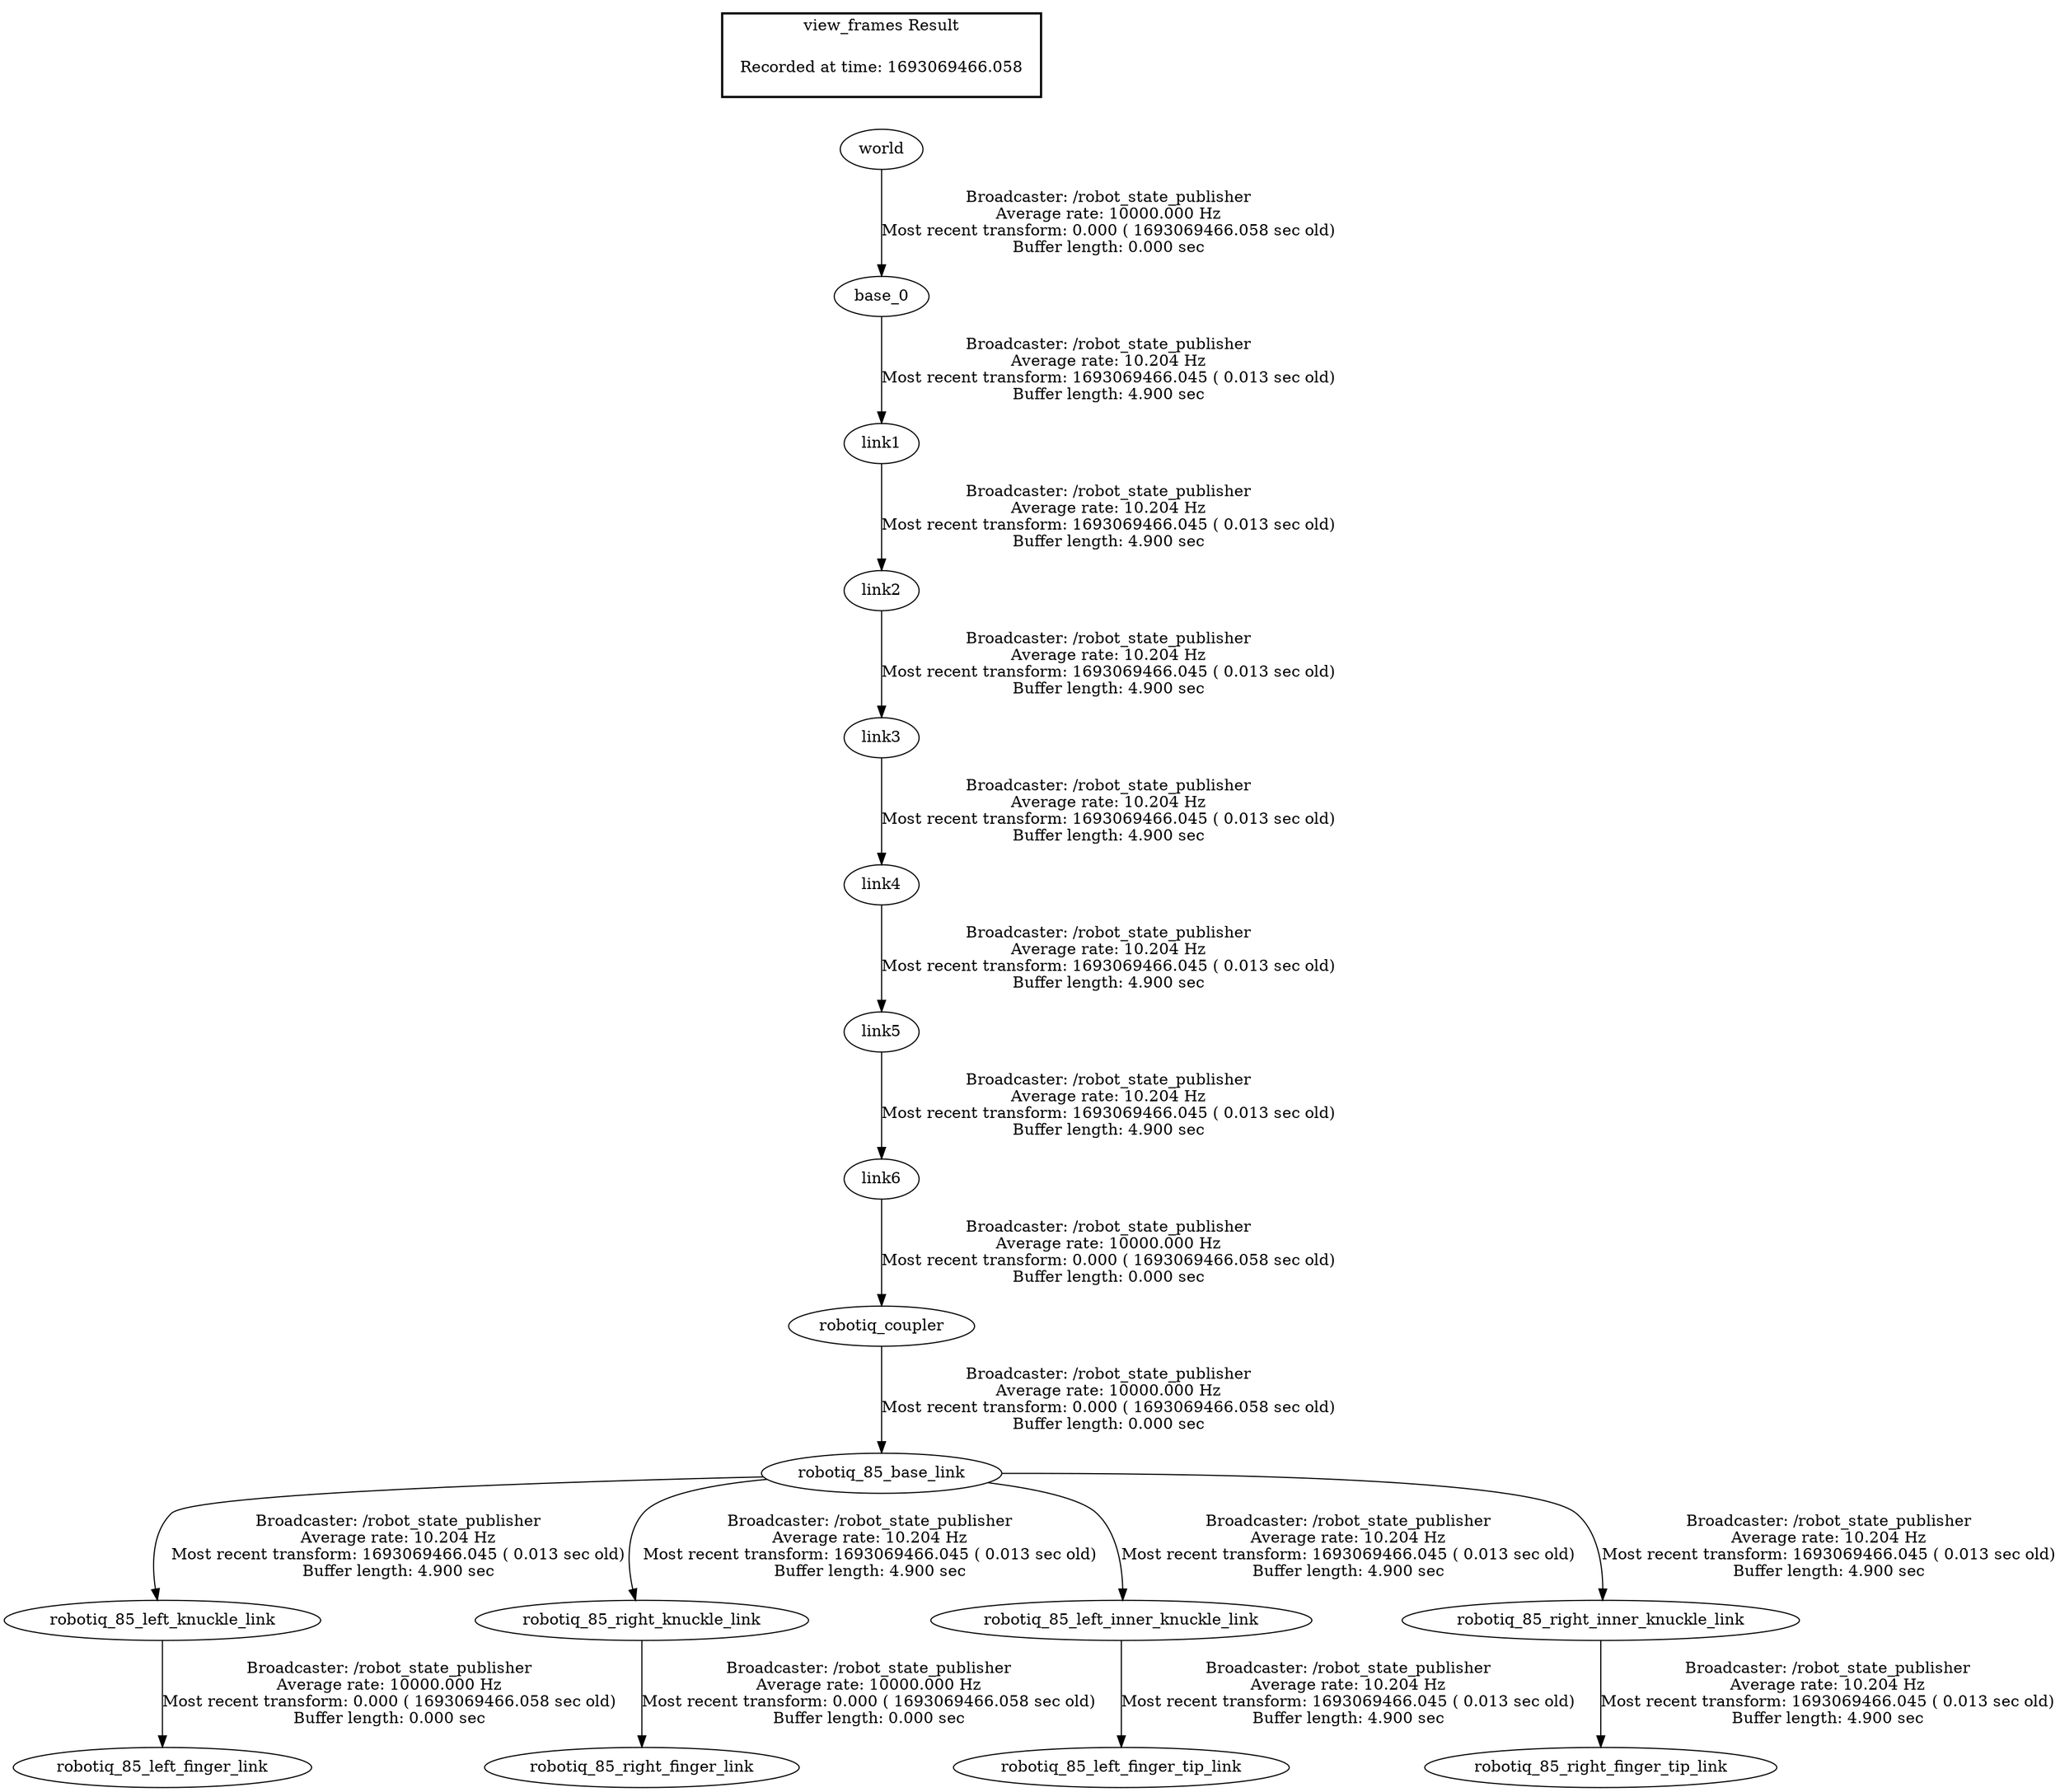 digraph G {
"robotiq_coupler" -> "robotiq_85_base_link"[label="Broadcaster: /robot_state_publisher\nAverage rate: 10000.000 Hz\nMost recent transform: 0.000 ( 1693069466.058 sec old)\nBuffer length: 0.000 sec\n"];
"link6" -> "robotiq_coupler"[label="Broadcaster: /robot_state_publisher\nAverage rate: 10000.000 Hz\nMost recent transform: 0.000 ( 1693069466.058 sec old)\nBuffer length: 0.000 sec\n"];
"robotiq_85_left_knuckle_link" -> "robotiq_85_left_finger_link"[label="Broadcaster: /robot_state_publisher\nAverage rate: 10000.000 Hz\nMost recent transform: 0.000 ( 1693069466.058 sec old)\nBuffer length: 0.000 sec\n"];
"robotiq_85_base_link" -> "robotiq_85_left_knuckle_link"[label="Broadcaster: /robot_state_publisher\nAverage rate: 10.204 Hz\nMost recent transform: 1693069466.045 ( 0.013 sec old)\nBuffer length: 4.900 sec\n"];
"robotiq_85_right_knuckle_link" -> "robotiq_85_right_finger_link"[label="Broadcaster: /robot_state_publisher\nAverage rate: 10000.000 Hz\nMost recent transform: 0.000 ( 1693069466.058 sec old)\nBuffer length: 0.000 sec\n"];
"robotiq_85_base_link" -> "robotiq_85_right_knuckle_link"[label="Broadcaster: /robot_state_publisher\nAverage rate: 10.204 Hz\nMost recent transform: 1693069466.045 ( 0.013 sec old)\nBuffer length: 4.900 sec\n"];
"link5" -> "link6"[label="Broadcaster: /robot_state_publisher\nAverage rate: 10.204 Hz\nMost recent transform: 1693069466.045 ( 0.013 sec old)\nBuffer length: 4.900 sec\n"];
"world" -> "base_0"[label="Broadcaster: /robot_state_publisher\nAverage rate: 10000.000 Hz\nMost recent transform: 0.000 ( 1693069466.058 sec old)\nBuffer length: 0.000 sec\n"];
"base_0" -> "link1"[label="Broadcaster: /robot_state_publisher\nAverage rate: 10.204 Hz\nMost recent transform: 1693069466.045 ( 0.013 sec old)\nBuffer length: 4.900 sec\n"];
"link1" -> "link2"[label="Broadcaster: /robot_state_publisher\nAverage rate: 10.204 Hz\nMost recent transform: 1693069466.045 ( 0.013 sec old)\nBuffer length: 4.900 sec\n"];
"link2" -> "link3"[label="Broadcaster: /robot_state_publisher\nAverage rate: 10.204 Hz\nMost recent transform: 1693069466.045 ( 0.013 sec old)\nBuffer length: 4.900 sec\n"];
"link3" -> "link4"[label="Broadcaster: /robot_state_publisher\nAverage rate: 10.204 Hz\nMost recent transform: 1693069466.045 ( 0.013 sec old)\nBuffer length: 4.900 sec\n"];
"link4" -> "link5"[label="Broadcaster: /robot_state_publisher\nAverage rate: 10.204 Hz\nMost recent transform: 1693069466.045 ( 0.013 sec old)\nBuffer length: 4.900 sec\n"];
"robotiq_85_left_inner_knuckle_link" -> "robotiq_85_left_finger_tip_link"[label="Broadcaster: /robot_state_publisher\nAverage rate: 10.204 Hz\nMost recent transform: 1693069466.045 ( 0.013 sec old)\nBuffer length: 4.900 sec\n"];
"robotiq_85_base_link" -> "robotiq_85_left_inner_knuckle_link"[label="Broadcaster: /robot_state_publisher\nAverage rate: 10.204 Hz\nMost recent transform: 1693069466.045 ( 0.013 sec old)\nBuffer length: 4.900 sec\n"];
"robotiq_85_right_inner_knuckle_link" -> "robotiq_85_right_finger_tip_link"[label="Broadcaster: /robot_state_publisher\nAverage rate: 10.204 Hz\nMost recent transform: 1693069466.045 ( 0.013 sec old)\nBuffer length: 4.900 sec\n"];
"robotiq_85_base_link" -> "robotiq_85_right_inner_knuckle_link"[label="Broadcaster: /robot_state_publisher\nAverage rate: 10.204 Hz\nMost recent transform: 1693069466.045 ( 0.013 sec old)\nBuffer length: 4.900 sec\n"];
edge [style=invis];
 subgraph cluster_legend { style=bold; color=black; label ="view_frames Result";
"Recorded at time: 1693069466.058"[ shape=plaintext ] ;
 }->"world";
}